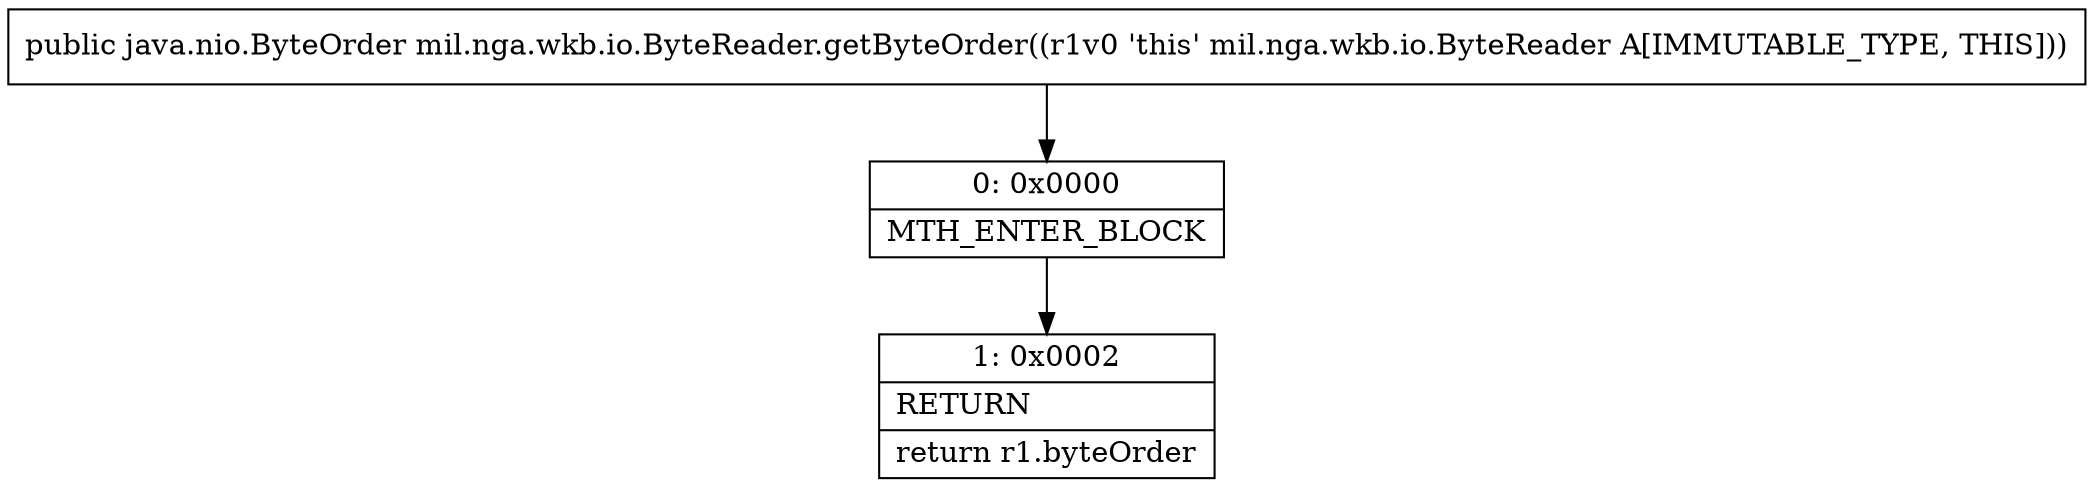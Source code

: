 digraph "CFG formil.nga.wkb.io.ByteReader.getByteOrder()Ljava\/nio\/ByteOrder;" {
Node_0 [shape=record,label="{0\:\ 0x0000|MTH_ENTER_BLOCK\l}"];
Node_1 [shape=record,label="{1\:\ 0x0002|RETURN\l|return r1.byteOrder\l}"];
MethodNode[shape=record,label="{public java.nio.ByteOrder mil.nga.wkb.io.ByteReader.getByteOrder((r1v0 'this' mil.nga.wkb.io.ByteReader A[IMMUTABLE_TYPE, THIS])) }"];
MethodNode -> Node_0;
Node_0 -> Node_1;
}

